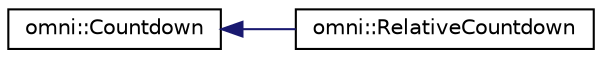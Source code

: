 digraph "Graphical Class Hierarchy"
{
  edge [fontname="Helvetica",fontsize="10",labelfontname="Helvetica",labelfontsize="10"];
  node [fontname="Helvetica",fontsize="10",shape=record];
  rankdir="LR";
  Node0 [label="omni::Countdown",height=0.2,width=0.4,color="black", fillcolor="white", style="filled",URL="$classomni_1_1Countdown.html"];
  Node0 -> Node1 [dir="back",color="midnightblue",fontsize="10",style="solid",fontname="Helvetica"];
  Node1 [label="omni::RelativeCountdown",height=0.2,width=0.4,color="black", fillcolor="white", style="filled",URL="$classomni_1_1RelativeCountdown.html"];
}
